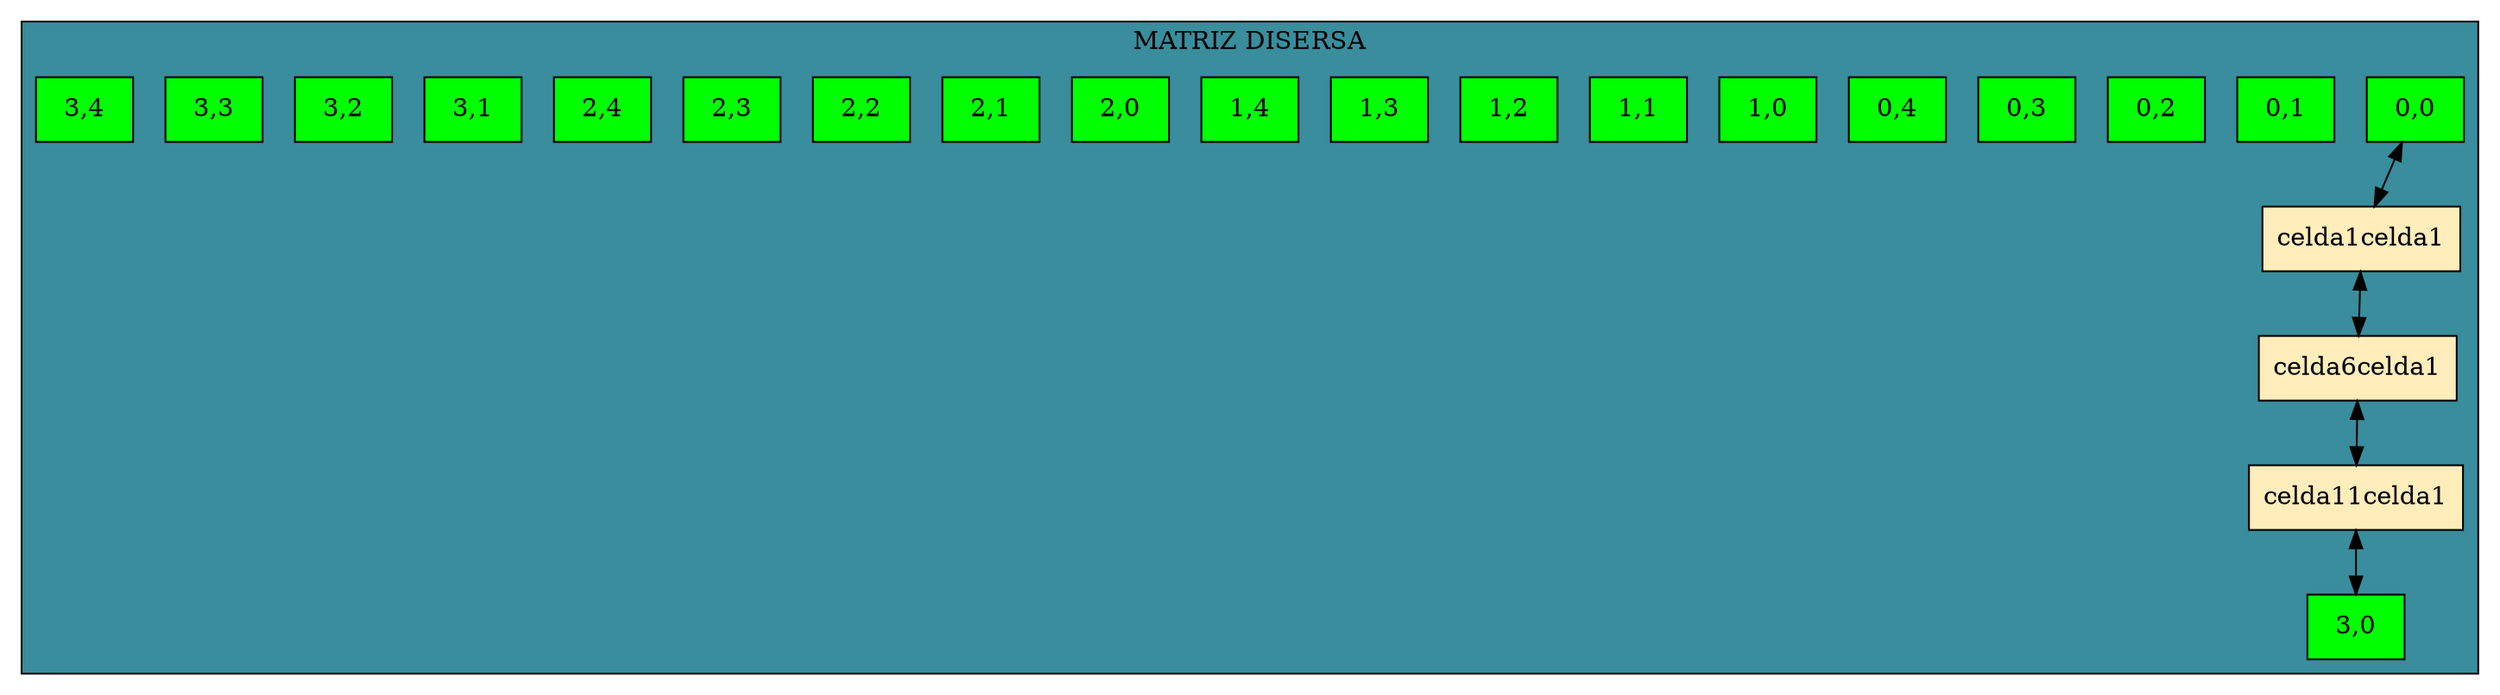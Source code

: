 digraph L{node[shape = box fillcolor = "#FFEDBB" style  = filled]subgraph cluster_p{label= "MATRIZ DISERSA"bgcolor = "#398D9C"edge [dir = "both"]celda1[label= "0,0", fillcolor = green, group = 2 ];celda2[label= "0,1", fillcolor = green, group = 2 ];celda3[label= "0,2", fillcolor = green, group = 2 ];celda4[label= "0,3", fillcolor = green, group = 2 ];celda5[label= "0,4", fillcolor = green, group = 2 ];celda6[label= "1,0", fillcolor = green, group = 2 ];celda7[label= "1,1", fillcolor = green, group = 2 ];celda8[label= "1,2", fillcolor = green, group = 2 ];celda9[label= "1,3", fillcolor = green, group = 2 ];celda10[label= "1,4", fillcolor = green, group = 2 ];celda11[label= "2,0", fillcolor = green, group = 2 ];celda12[label= "2,1", fillcolor = green, group = 2 ];celda13[label= "2,2", fillcolor = green, group = 2 ];celda14[label= "2,3", fillcolor = green, group = 2 ];celda15[label= "2,4", fillcolor = green, group = 2 ];celda16[label= "3,0", fillcolor = green, group = 2 ];celda17[label= "3,1", fillcolor = green, group = 2 ];celda18[label= "3,2", fillcolor = green, group = 2 ];celda19[label= "3,3", fillcolor = green, group = 2 ];celda20[label= "3,4", fillcolor = green, group = 2 ];celda1->celda1celda1->celda6celda1->celda11celda1->celda16}}